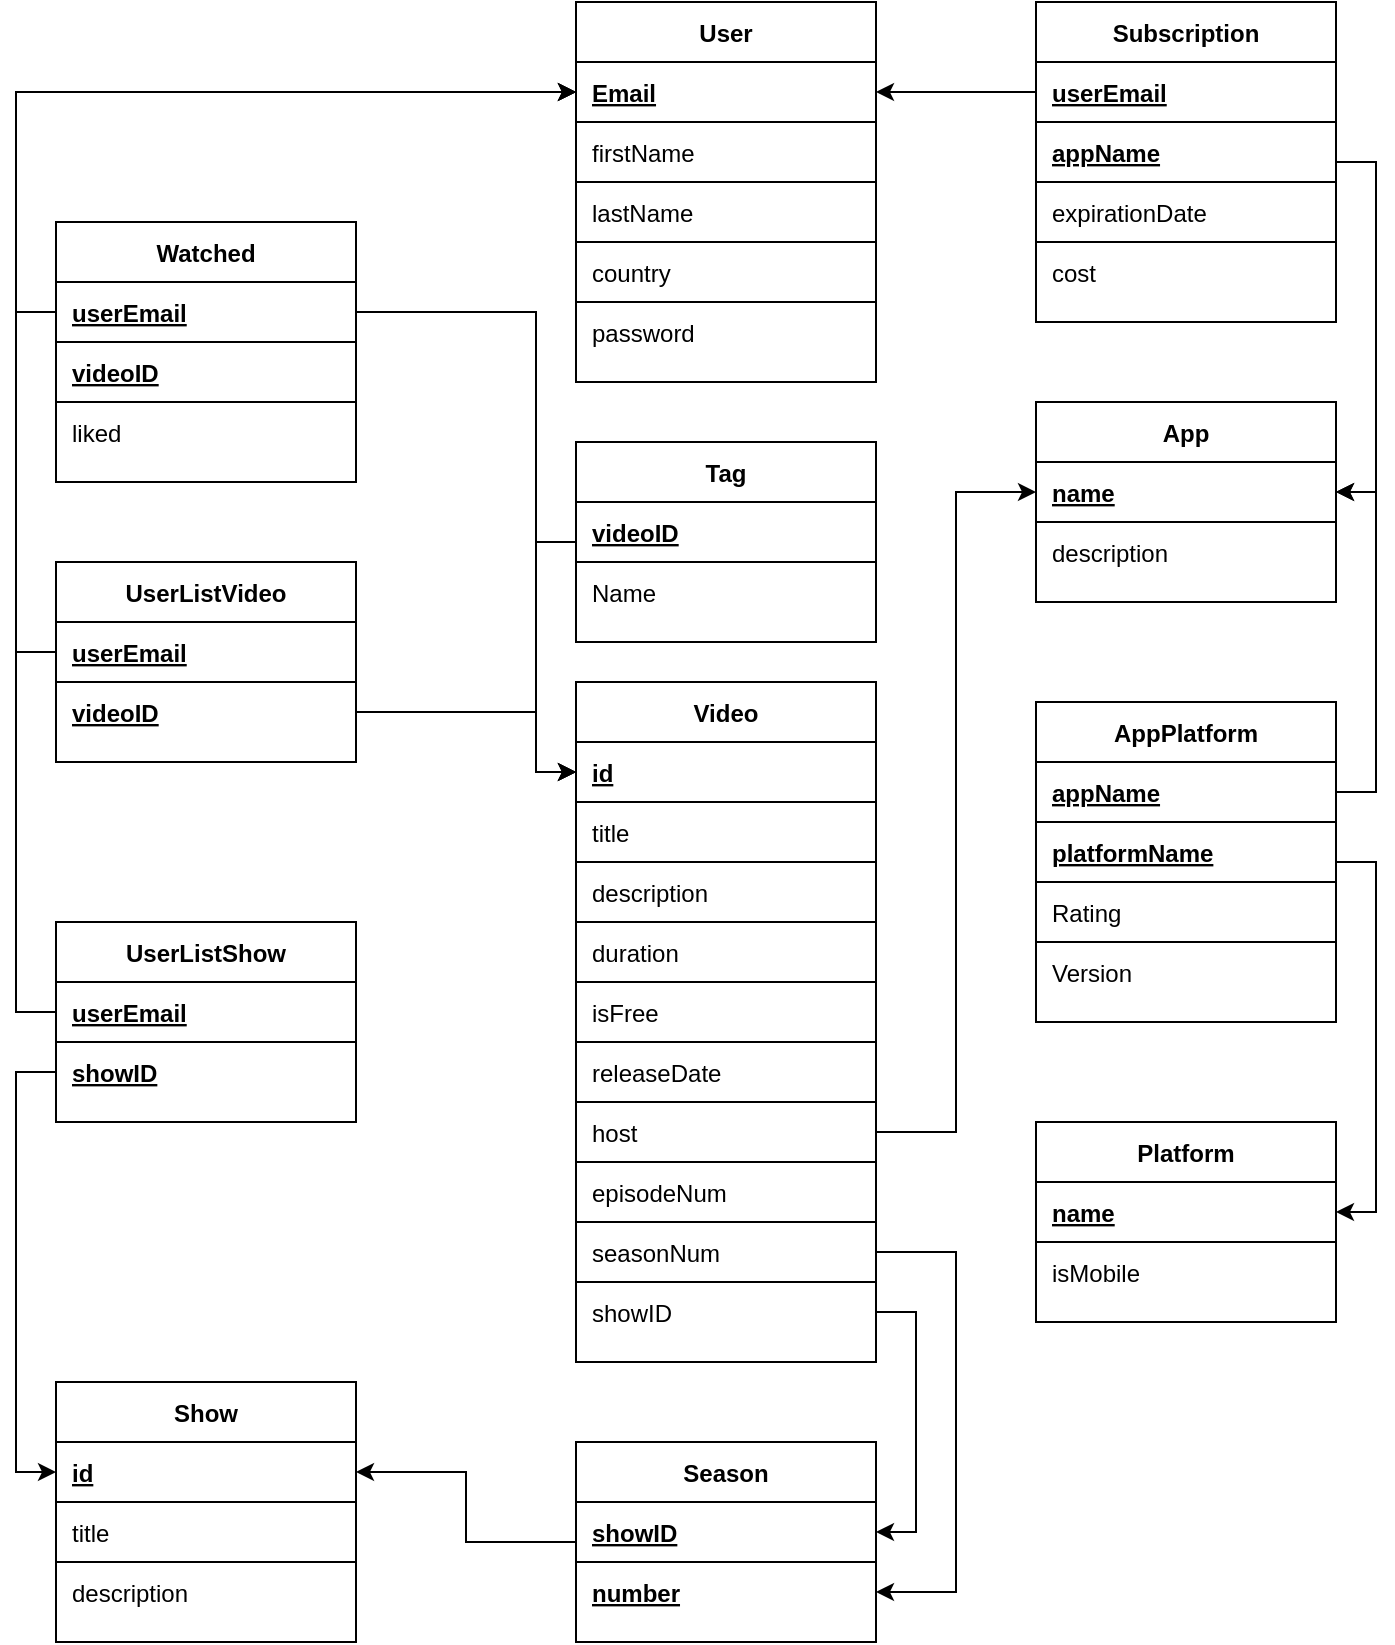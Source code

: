 <mxfile version="13.9.3" type="device"><diagram id="iKvhK20T13VMMtipW9gU" name="Page-1"><mxGraphModel dx="1422" dy="705" grid="1" gridSize="10" guides="0" tooltips="1" connect="1" arrows="1" fold="1" page="1" pageScale="1" pageWidth="850" pageHeight="1100" math="0" shadow="0"><root><mxCell id="0"/><mxCell id="1" parent="0"/><mxCell id="fUaCIYD0tfitgceyEuGP-1" value="User" style="shape=table;startSize=30;container=1;collapsible=1;childLayout=tableLayout;fixedRows=1;rowLines=1;fontStyle=1;align=center;resizeLast=1;" parent="1" vertex="1"><mxGeometry x="340" y="50" width="150" height="190" as="geometry"/></mxCell><mxCell id="fUaCIYD0tfitgceyEuGP-2" value="" style="shape=partialRectangle;collapsible=0;dropTarget=0;pointerEvents=0;fillColor=none;top=0;left=0;bottom=1;right=0;points=[[0,0.5],[1,0.5]];portConstraint=eastwest;" parent="fUaCIYD0tfitgceyEuGP-1" vertex="1"><mxGeometry y="30" width="150" height="30" as="geometry"/></mxCell><mxCell id="fUaCIYD0tfitgceyEuGP-4" value="Email" style="shape=partialRectangle;connectable=0;fillColor=none;top=0;left=0;bottom=0;right=0;align=left;spacingLeft=6;fontStyle=5;overflow=hidden;" parent="fUaCIYD0tfitgceyEuGP-2" vertex="1"><mxGeometry width="150" height="30" as="geometry"/></mxCell><mxCell id="fUaCIYD0tfitgceyEuGP-5" value="" style="shape=partialRectangle;collapsible=0;dropTarget=0;pointerEvents=0;fillColor=none;top=0;left=0;bottom=0;right=0;points=[[0,0.5],[1,0.5]];portConstraint=eastwest;" parent="fUaCIYD0tfitgceyEuGP-1" vertex="1"><mxGeometry y="60" width="150" height="30" as="geometry"/></mxCell><mxCell id="fUaCIYD0tfitgceyEuGP-7" value="firstName" style="shape=partialRectangle;connectable=0;fillColor=none;top=0;left=0;bottom=0;right=0;align=left;spacingLeft=6;overflow=hidden;" parent="fUaCIYD0tfitgceyEuGP-5" vertex="1"><mxGeometry width="150" height="30" as="geometry"/></mxCell><mxCell id="fUaCIYD0tfitgceyEuGP-8" value="" style="shape=partialRectangle;collapsible=0;dropTarget=0;pointerEvents=0;fillColor=none;top=0;left=0;bottom=0;right=0;points=[[0,0.5],[1,0.5]];portConstraint=eastwest;" parent="fUaCIYD0tfitgceyEuGP-1" vertex="1"><mxGeometry y="90" width="150" height="30" as="geometry"/></mxCell><mxCell id="fUaCIYD0tfitgceyEuGP-10" value="lastName" style="shape=partialRectangle;connectable=0;fillColor=none;top=0;left=0;bottom=0;right=0;align=left;spacingLeft=6;overflow=hidden;" parent="fUaCIYD0tfitgceyEuGP-8" vertex="1"><mxGeometry width="150" height="30" as="geometry"/></mxCell><mxCell id="fUaCIYD0tfitgceyEuGP-11" value="" style="shape=partialRectangle;collapsible=0;dropTarget=0;pointerEvents=0;fillColor=none;top=0;left=0;bottom=0;right=0;points=[[0,0.5],[1,0.5]];portConstraint=eastwest;" parent="fUaCIYD0tfitgceyEuGP-1" vertex="1"><mxGeometry y="120" width="150" height="30" as="geometry"/></mxCell><mxCell id="fUaCIYD0tfitgceyEuGP-13" value="country" style="shape=partialRectangle;connectable=0;fillColor=none;top=0;left=0;bottom=0;right=0;align=left;spacingLeft=6;overflow=hidden;" parent="fUaCIYD0tfitgceyEuGP-11" vertex="1"><mxGeometry width="150" height="30" as="geometry"/></mxCell><mxCell id="fUaCIYD0tfitgceyEuGP-14" style="shape=partialRectangle;collapsible=0;dropTarget=0;pointerEvents=0;fillColor=none;top=0;left=0;bottom=0;right=0;points=[[0,0.5],[1,0.5]];portConstraint=eastwest;" parent="fUaCIYD0tfitgceyEuGP-1" vertex="1"><mxGeometry y="150" width="150" height="30" as="geometry"/></mxCell><mxCell id="fUaCIYD0tfitgceyEuGP-15" value="password" style="shape=partialRectangle;connectable=0;fillColor=none;top=0;left=0;bottom=0;right=0;align=left;spacingLeft=6;overflow=hidden;" parent="fUaCIYD0tfitgceyEuGP-14" vertex="1"><mxGeometry width="150" height="30" as="geometry"/></mxCell><mxCell id="fUaCIYD0tfitgceyEuGP-37" style="edgeStyle=orthogonalEdgeStyle;rounded=0;orthogonalLoop=1;jettySize=auto;html=1;exitX=1;exitY=0.5;exitDx=0;exitDy=0;entryX=1;entryY=0.5;entryDx=0;entryDy=0;" parent="1" source="fUaCIYD0tfitgceyEuGP-16" target="fUaCIYD0tfitgceyEuGP-29" edge="1"><mxGeometry relative="1" as="geometry"/></mxCell><mxCell id="fUaCIYD0tfitgceyEuGP-16" value="Subscription" style="shape=table;startSize=30;container=1;collapsible=1;childLayout=tableLayout;fixedRows=1;rowLines=1;fontStyle=1;align=center;resizeLast=1;" parent="1" vertex="1"><mxGeometry x="570" y="50" width="150" height="160" as="geometry"/></mxCell><mxCell id="fUaCIYD0tfitgceyEuGP-17" value="" style="shape=partialRectangle;collapsible=0;dropTarget=0;pointerEvents=0;fillColor=none;top=0;left=0;bottom=1;right=0;points=[[0,0.5],[1,0.5]];portConstraint=eastwest;fontStyle=0" parent="fUaCIYD0tfitgceyEuGP-16" vertex="1"><mxGeometry y="30" width="150" height="30" as="geometry"/></mxCell><mxCell id="fUaCIYD0tfitgceyEuGP-18" value="userEmail" style="shape=partialRectangle;connectable=0;fillColor=none;top=0;left=0;bottom=0;right=0;align=left;spacingLeft=6;fontStyle=5;overflow=hidden;" parent="fUaCIYD0tfitgceyEuGP-17" vertex="1"><mxGeometry width="150" height="30" as="geometry"/></mxCell><mxCell id="fUaCIYD0tfitgceyEuGP-19" value="" style="shape=partialRectangle;collapsible=0;dropTarget=0;pointerEvents=0;fillColor=none;top=0;left=0;bottom=0;right=0;points=[[0,0.5],[1,0.5]];portConstraint=eastwest;fontStyle=5" parent="fUaCIYD0tfitgceyEuGP-16" vertex="1"><mxGeometry y="60" width="150" height="30" as="geometry"/></mxCell><mxCell id="fUaCIYD0tfitgceyEuGP-20" value="appName" style="shape=partialRectangle;connectable=0;fillColor=none;top=0;left=0;bottom=0;right=0;align=left;spacingLeft=6;overflow=hidden;fontStyle=5" parent="fUaCIYD0tfitgceyEuGP-19" vertex="1"><mxGeometry width="150" height="30" as="geometry"/></mxCell><mxCell id="fUaCIYD0tfitgceyEuGP-21" value="" style="shape=partialRectangle;collapsible=0;dropTarget=0;pointerEvents=0;fillColor=none;top=0;left=0;bottom=0;right=0;points=[[0,0.5],[1,0.5]];portConstraint=eastwest;" parent="fUaCIYD0tfitgceyEuGP-16" vertex="1"><mxGeometry y="90" width="150" height="30" as="geometry"/></mxCell><mxCell id="fUaCIYD0tfitgceyEuGP-22" value="expirationDate" style="shape=partialRectangle;connectable=0;fillColor=none;top=0;left=0;bottom=0;right=0;align=left;spacingLeft=6;overflow=hidden;" parent="fUaCIYD0tfitgceyEuGP-21" vertex="1"><mxGeometry width="150" height="30" as="geometry"/></mxCell><mxCell id="fUaCIYD0tfitgceyEuGP-23" value="" style="shape=partialRectangle;collapsible=0;dropTarget=0;pointerEvents=0;fillColor=none;top=0;left=0;bottom=0;right=0;points=[[0,0.5],[1,0.5]];portConstraint=eastwest;" parent="fUaCIYD0tfitgceyEuGP-16" vertex="1"><mxGeometry y="120" width="150" height="30" as="geometry"/></mxCell><mxCell id="fUaCIYD0tfitgceyEuGP-24" value="cost" style="shape=partialRectangle;connectable=0;fillColor=none;top=0;left=0;bottom=0;right=0;align=left;spacingLeft=6;overflow=hidden;" parent="fUaCIYD0tfitgceyEuGP-23" vertex="1"><mxGeometry width="150" height="30" as="geometry"/></mxCell><mxCell id="fUaCIYD0tfitgceyEuGP-27" style="edgeStyle=orthogonalEdgeStyle;rounded=0;orthogonalLoop=1;jettySize=auto;html=1;exitX=0;exitY=0.5;exitDx=0;exitDy=0;entryX=1;entryY=0.5;entryDx=0;entryDy=0;" parent="1" source="fUaCIYD0tfitgceyEuGP-17" target="fUaCIYD0tfitgceyEuGP-2" edge="1"><mxGeometry relative="1" as="geometry"/></mxCell><mxCell id="fUaCIYD0tfitgceyEuGP-28" value="App" style="shape=table;startSize=30;container=1;collapsible=1;childLayout=tableLayout;fixedRows=1;rowLines=1;fontStyle=1;align=center;resizeLast=1;" parent="1" vertex="1"><mxGeometry x="570" y="250" width="150" height="100" as="geometry"/></mxCell><mxCell id="fUaCIYD0tfitgceyEuGP-29" value="" style="shape=partialRectangle;collapsible=0;dropTarget=0;pointerEvents=0;fillColor=none;top=0;left=0;bottom=1;right=0;points=[[0,0.5],[1,0.5]];portConstraint=eastwest;fontStyle=0" parent="fUaCIYD0tfitgceyEuGP-28" vertex="1"><mxGeometry y="30" width="150" height="30" as="geometry"/></mxCell><mxCell id="fUaCIYD0tfitgceyEuGP-30" value="name" style="shape=partialRectangle;connectable=0;fillColor=none;top=0;left=0;bottom=0;right=0;align=left;spacingLeft=6;fontStyle=5;overflow=hidden;" parent="fUaCIYD0tfitgceyEuGP-29" vertex="1"><mxGeometry width="150" height="30" as="geometry"/></mxCell><mxCell id="fUaCIYD0tfitgceyEuGP-31" value="" style="shape=partialRectangle;collapsible=0;dropTarget=0;pointerEvents=0;fillColor=none;top=0;left=0;bottom=0;right=0;points=[[0,0.5],[1,0.5]];portConstraint=eastwest;fontStyle=0" parent="fUaCIYD0tfitgceyEuGP-28" vertex="1"><mxGeometry y="60" width="150" height="30" as="geometry"/></mxCell><mxCell id="fUaCIYD0tfitgceyEuGP-32" value="description" style="shape=partialRectangle;connectable=0;fillColor=none;top=0;left=0;bottom=0;right=0;align=left;spacingLeft=6;overflow=hidden;fontStyle=0" parent="fUaCIYD0tfitgceyEuGP-31" vertex="1"><mxGeometry width="150" height="30" as="geometry"/></mxCell><mxCell id="fUaCIYD0tfitgceyEuGP-53" style="edgeStyle=orthogonalEdgeStyle;rounded=0;orthogonalLoop=1;jettySize=auto;html=1;exitX=1;exitY=0.5;exitDx=0;exitDy=0;entryX=1;entryY=0.5;entryDx=0;entryDy=0;" parent="1" source="fUaCIYD0tfitgceyEuGP-38" target="fUaCIYD0tfitgceyEuGP-49" edge="1"><mxGeometry relative="1" as="geometry"/></mxCell><mxCell id="fUaCIYD0tfitgceyEuGP-38" value="AppPlatform" style="shape=table;startSize=30;container=1;collapsible=1;childLayout=tableLayout;fixedRows=1;rowLines=1;fontStyle=1;align=center;resizeLast=1;" parent="1" vertex="1"><mxGeometry x="570" y="400" width="150" height="160" as="geometry"/></mxCell><mxCell id="fUaCIYD0tfitgceyEuGP-39" value="" style="shape=partialRectangle;collapsible=0;dropTarget=0;pointerEvents=0;fillColor=none;top=0;left=0;bottom=1;right=0;points=[[0,0.5],[1,0.5]];portConstraint=eastwest;fontStyle=0" parent="fUaCIYD0tfitgceyEuGP-38" vertex="1"><mxGeometry y="30" width="150" height="30" as="geometry"/></mxCell><mxCell id="fUaCIYD0tfitgceyEuGP-40" value="appName" style="shape=partialRectangle;connectable=0;fillColor=none;top=0;left=0;bottom=0;right=0;align=left;spacingLeft=6;fontStyle=5;overflow=hidden;" parent="fUaCIYD0tfitgceyEuGP-39" vertex="1"><mxGeometry width="150" height="30" as="geometry"/></mxCell><mxCell id="fUaCIYD0tfitgceyEuGP-41" value="" style="shape=partialRectangle;collapsible=0;dropTarget=0;pointerEvents=0;fillColor=none;top=0;left=0;bottom=0;right=0;points=[[0,0.5],[1,0.5]];portConstraint=eastwest;fontStyle=0" parent="fUaCIYD0tfitgceyEuGP-38" vertex="1"><mxGeometry y="60" width="150" height="30" as="geometry"/></mxCell><mxCell id="fUaCIYD0tfitgceyEuGP-42" value="platformName" style="shape=partialRectangle;connectable=0;fillColor=none;top=0;left=0;bottom=0;right=0;align=left;spacingLeft=6;overflow=hidden;fontStyle=5" parent="fUaCIYD0tfitgceyEuGP-41" vertex="1"><mxGeometry width="150" height="30" as="geometry"/></mxCell><mxCell id="fUaCIYD0tfitgceyEuGP-45" style="shape=partialRectangle;collapsible=0;dropTarget=0;pointerEvents=0;fillColor=none;top=0;left=0;bottom=0;right=0;points=[[0,0.5],[1,0.5]];portConstraint=eastwest;fontStyle=0" parent="fUaCIYD0tfitgceyEuGP-38" vertex="1"><mxGeometry y="90" width="150" height="30" as="geometry"/></mxCell><mxCell id="fUaCIYD0tfitgceyEuGP-46" value="Rating" style="shape=partialRectangle;connectable=0;fillColor=none;top=0;left=0;bottom=0;right=0;align=left;spacingLeft=6;overflow=hidden;fontStyle=0" parent="fUaCIYD0tfitgceyEuGP-45" vertex="1"><mxGeometry width="150" height="30" as="geometry"/></mxCell><mxCell id="fUaCIYD0tfitgceyEuGP-43" style="shape=partialRectangle;collapsible=0;dropTarget=0;pointerEvents=0;fillColor=none;top=0;left=0;bottom=0;right=0;points=[[0,0.5],[1,0.5]];portConstraint=eastwest;fontStyle=0" parent="fUaCIYD0tfitgceyEuGP-38" vertex="1"><mxGeometry y="120" width="150" height="30" as="geometry"/></mxCell><mxCell id="fUaCIYD0tfitgceyEuGP-44" value="Version" style="shape=partialRectangle;connectable=0;fillColor=none;top=0;left=0;bottom=0;right=0;align=left;spacingLeft=6;overflow=hidden;fontStyle=0" parent="fUaCIYD0tfitgceyEuGP-43" vertex="1"><mxGeometry width="150" height="30" as="geometry"/></mxCell><mxCell id="fUaCIYD0tfitgceyEuGP-47" style="edgeStyle=orthogonalEdgeStyle;rounded=0;orthogonalLoop=1;jettySize=auto;html=1;exitX=1;exitY=0.5;exitDx=0;exitDy=0;entryX=1;entryY=0.5;entryDx=0;entryDy=0;" parent="1" source="fUaCIYD0tfitgceyEuGP-39" target="fUaCIYD0tfitgceyEuGP-29" edge="1"><mxGeometry relative="1" as="geometry"/></mxCell><mxCell id="fUaCIYD0tfitgceyEuGP-48" value="Platform" style="shape=table;startSize=30;container=1;collapsible=1;childLayout=tableLayout;fixedRows=1;rowLines=1;fontStyle=1;align=center;resizeLast=1;" parent="1" vertex="1"><mxGeometry x="570" y="610" width="150" height="100" as="geometry"/></mxCell><mxCell id="fUaCIYD0tfitgceyEuGP-49" value="" style="shape=partialRectangle;collapsible=0;dropTarget=0;pointerEvents=0;fillColor=none;top=0;left=0;bottom=1;right=0;points=[[0,0.5],[1,0.5]];portConstraint=eastwest;fontStyle=0" parent="fUaCIYD0tfitgceyEuGP-48" vertex="1"><mxGeometry y="30" width="150" height="30" as="geometry"/></mxCell><mxCell id="fUaCIYD0tfitgceyEuGP-50" value="name" style="shape=partialRectangle;connectable=0;fillColor=none;top=0;left=0;bottom=0;right=0;align=left;spacingLeft=6;fontStyle=5;overflow=hidden;" parent="fUaCIYD0tfitgceyEuGP-49" vertex="1"><mxGeometry width="150" height="30" as="geometry"/></mxCell><mxCell id="fUaCIYD0tfitgceyEuGP-51" value="" style="shape=partialRectangle;collapsible=0;dropTarget=0;pointerEvents=0;fillColor=none;top=0;left=0;bottom=0;right=0;points=[[0,0.5],[1,0.5]];portConstraint=eastwest;fontStyle=0" parent="fUaCIYD0tfitgceyEuGP-48" vertex="1"><mxGeometry y="60" width="150" height="30" as="geometry"/></mxCell><mxCell id="fUaCIYD0tfitgceyEuGP-52" value="isMobile" style="shape=partialRectangle;connectable=0;fillColor=none;top=0;left=0;bottom=0;right=0;align=left;spacingLeft=6;overflow=hidden;fontStyle=0" parent="fUaCIYD0tfitgceyEuGP-51" vertex="1"><mxGeometry width="150" height="30" as="geometry"/></mxCell><mxCell id="fUaCIYD0tfitgceyEuGP-54" value="Video" style="shape=table;startSize=30;container=1;collapsible=1;childLayout=tableLayout;fixedRows=1;rowLines=1;fontStyle=1;align=center;resizeLast=1;" parent="1" vertex="1"><mxGeometry x="340" y="390" width="150" height="340" as="geometry"/></mxCell><mxCell id="fUaCIYD0tfitgceyEuGP-55" value="" style="shape=partialRectangle;collapsible=0;dropTarget=0;pointerEvents=0;fillColor=none;top=0;left=0;bottom=1;right=0;points=[[0,0.5],[1,0.5]];portConstraint=eastwest;fontStyle=0" parent="fUaCIYD0tfitgceyEuGP-54" vertex="1"><mxGeometry y="30" width="150" height="30" as="geometry"/></mxCell><mxCell id="fUaCIYD0tfitgceyEuGP-56" value="id" style="shape=partialRectangle;connectable=0;fillColor=none;top=0;left=0;bottom=0;right=0;align=left;spacingLeft=6;fontStyle=5;overflow=hidden;" parent="fUaCIYD0tfitgceyEuGP-55" vertex="1"><mxGeometry width="150" height="30" as="geometry"/></mxCell><mxCell id="fUaCIYD0tfitgceyEuGP-57" value="" style="shape=partialRectangle;collapsible=0;dropTarget=0;pointerEvents=0;fillColor=none;top=0;left=0;bottom=0;right=0;points=[[0,0.5],[1,0.5]];portConstraint=eastwest;fontStyle=0" parent="fUaCIYD0tfitgceyEuGP-54" vertex="1"><mxGeometry y="60" width="150" height="30" as="geometry"/></mxCell><mxCell id="fUaCIYD0tfitgceyEuGP-58" value="title" style="shape=partialRectangle;connectable=0;fillColor=none;top=0;left=0;bottom=0;right=0;align=left;spacingLeft=6;overflow=hidden;fontStyle=0" parent="fUaCIYD0tfitgceyEuGP-57" vertex="1"><mxGeometry width="150" height="30" as="geometry"/></mxCell><mxCell id="fUaCIYD0tfitgceyEuGP-71" style="shape=partialRectangle;collapsible=0;dropTarget=0;pointerEvents=0;fillColor=none;top=0;left=0;bottom=0;right=0;points=[[0,0.5],[1,0.5]];portConstraint=eastwest;fontStyle=0" parent="fUaCIYD0tfitgceyEuGP-54" vertex="1"><mxGeometry y="90" width="150" height="30" as="geometry"/></mxCell><mxCell id="fUaCIYD0tfitgceyEuGP-72" value="description" style="shape=partialRectangle;connectable=0;fillColor=none;top=0;left=0;bottom=0;right=0;align=left;spacingLeft=6;overflow=hidden;fontStyle=0" parent="fUaCIYD0tfitgceyEuGP-71" vertex="1"><mxGeometry width="150" height="30" as="geometry"/></mxCell><mxCell id="fUaCIYD0tfitgceyEuGP-69" style="shape=partialRectangle;collapsible=0;dropTarget=0;pointerEvents=0;fillColor=none;top=0;left=0;bottom=0;right=0;points=[[0,0.5],[1,0.5]];portConstraint=eastwest;fontStyle=0" parent="fUaCIYD0tfitgceyEuGP-54" vertex="1"><mxGeometry y="120" width="150" height="30" as="geometry"/></mxCell><mxCell id="fUaCIYD0tfitgceyEuGP-70" value="duration" style="shape=partialRectangle;connectable=0;fillColor=none;top=0;left=0;bottom=0;right=0;align=left;spacingLeft=6;overflow=hidden;fontStyle=0" parent="fUaCIYD0tfitgceyEuGP-69" vertex="1"><mxGeometry width="150" height="30" as="geometry"/></mxCell><mxCell id="fUaCIYD0tfitgceyEuGP-67" style="shape=partialRectangle;collapsible=0;dropTarget=0;pointerEvents=0;fillColor=none;top=0;left=0;bottom=0;right=0;points=[[0,0.5],[1,0.5]];portConstraint=eastwest;fontStyle=0" parent="fUaCIYD0tfitgceyEuGP-54" vertex="1"><mxGeometry y="150" width="150" height="30" as="geometry"/></mxCell><mxCell id="fUaCIYD0tfitgceyEuGP-68" value="isFree" style="shape=partialRectangle;connectable=0;fillColor=none;top=0;left=0;bottom=0;right=0;align=left;spacingLeft=6;overflow=hidden;fontStyle=0" parent="fUaCIYD0tfitgceyEuGP-67" vertex="1"><mxGeometry width="150" height="30" as="geometry"/></mxCell><mxCell id="fUaCIYD0tfitgceyEuGP-65" style="shape=partialRectangle;collapsible=0;dropTarget=0;pointerEvents=0;fillColor=none;top=0;left=0;bottom=0;right=0;points=[[0,0.5],[1,0.5]];portConstraint=eastwest;fontStyle=0" parent="fUaCIYD0tfitgceyEuGP-54" vertex="1"><mxGeometry y="180" width="150" height="30" as="geometry"/></mxCell><mxCell id="fUaCIYD0tfitgceyEuGP-66" value="releaseDate" style="shape=partialRectangle;connectable=0;fillColor=none;top=0;left=0;bottom=0;right=0;align=left;spacingLeft=6;overflow=hidden;fontStyle=0" parent="fUaCIYD0tfitgceyEuGP-65" vertex="1"><mxGeometry width="150" height="30" as="geometry"/></mxCell><mxCell id="fUaCIYD0tfitgceyEuGP-63" style="shape=partialRectangle;collapsible=0;dropTarget=0;pointerEvents=0;fillColor=none;top=0;left=0;bottom=0;right=0;points=[[0,0.5],[1,0.5]];portConstraint=eastwest;fontStyle=0" parent="fUaCIYD0tfitgceyEuGP-54" vertex="1"><mxGeometry y="210" width="150" height="30" as="geometry"/></mxCell><mxCell id="fUaCIYD0tfitgceyEuGP-64" value="host" style="shape=partialRectangle;connectable=0;fillColor=none;top=0;left=0;bottom=0;right=0;align=left;spacingLeft=6;overflow=hidden;fontStyle=0" parent="fUaCIYD0tfitgceyEuGP-63" vertex="1"><mxGeometry width="150" height="30" as="geometry"/></mxCell><mxCell id="fUaCIYD0tfitgceyEuGP-90" style="shape=partialRectangle;collapsible=0;dropTarget=0;pointerEvents=0;fillColor=none;top=0;left=0;bottom=0;right=0;points=[[0,0.5],[1,0.5]];portConstraint=eastwest;fontStyle=0" parent="fUaCIYD0tfitgceyEuGP-54" vertex="1"><mxGeometry y="240" width="150" height="30" as="geometry"/></mxCell><mxCell id="fUaCIYD0tfitgceyEuGP-91" value="episodeNum" style="shape=partialRectangle;connectable=0;fillColor=none;top=0;left=0;bottom=0;right=0;align=left;spacingLeft=6;overflow=hidden;fontStyle=0" parent="fUaCIYD0tfitgceyEuGP-90" vertex="1"><mxGeometry width="150" height="30" as="geometry"/></mxCell><mxCell id="fUaCIYD0tfitgceyEuGP-92" style="shape=partialRectangle;collapsible=0;dropTarget=0;pointerEvents=0;fillColor=none;top=0;left=0;bottom=0;right=0;points=[[0,0.5],[1,0.5]];portConstraint=eastwest;fontStyle=0" parent="fUaCIYD0tfitgceyEuGP-54" vertex="1"><mxGeometry y="270" width="150" height="30" as="geometry"/></mxCell><mxCell id="fUaCIYD0tfitgceyEuGP-93" value="seasonNum" style="shape=partialRectangle;connectable=0;fillColor=none;top=0;left=0;bottom=0;right=0;align=left;spacingLeft=6;overflow=hidden;fontStyle=0" parent="fUaCIYD0tfitgceyEuGP-92" vertex="1"><mxGeometry width="150" height="30" as="geometry"/></mxCell><mxCell id="fUaCIYD0tfitgceyEuGP-94" style="shape=partialRectangle;collapsible=0;dropTarget=0;pointerEvents=0;fillColor=none;top=0;left=0;bottom=0;right=0;points=[[0,0.5],[1,0.5]];portConstraint=eastwest;fontStyle=0" parent="fUaCIYD0tfitgceyEuGP-54" vertex="1"><mxGeometry y="300" width="150" height="30" as="geometry"/></mxCell><mxCell id="fUaCIYD0tfitgceyEuGP-95" value="showID" style="shape=partialRectangle;connectable=0;fillColor=none;top=0;left=0;bottom=0;right=0;align=left;spacingLeft=6;overflow=hidden;fontStyle=0" parent="fUaCIYD0tfitgceyEuGP-94" vertex="1"><mxGeometry width="150" height="30" as="geometry"/></mxCell><mxCell id="fUaCIYD0tfitgceyEuGP-73" style="edgeStyle=orthogonalEdgeStyle;rounded=0;orthogonalLoop=1;jettySize=auto;html=1;entryX=0;entryY=0.5;entryDx=0;entryDy=0;" parent="1" source="fUaCIYD0tfitgceyEuGP-63" target="fUaCIYD0tfitgceyEuGP-29" edge="1"><mxGeometry relative="1" as="geometry"/></mxCell><mxCell id="fUaCIYD0tfitgceyEuGP-89" style="edgeStyle=orthogonalEdgeStyle;rounded=0;orthogonalLoop=1;jettySize=auto;html=1;exitX=0;exitY=0.5;exitDx=0;exitDy=0;entryX=0;entryY=0.5;entryDx=0;entryDy=0;" parent="1" source="fUaCIYD0tfitgceyEuGP-74" target="fUaCIYD0tfitgceyEuGP-55" edge="1"><mxGeometry relative="1" as="geometry"/></mxCell><mxCell id="fUaCIYD0tfitgceyEuGP-74" value="Tag" style="shape=table;startSize=30;container=1;collapsible=1;childLayout=tableLayout;fixedRows=1;rowLines=1;fontStyle=1;align=center;resizeLast=1;" parent="1" vertex="1"><mxGeometry x="340" y="270" width="150" height="100" as="geometry"/></mxCell><mxCell id="fUaCIYD0tfitgceyEuGP-75" value="" style="shape=partialRectangle;collapsible=0;dropTarget=0;pointerEvents=0;fillColor=none;top=0;left=0;bottom=1;right=0;points=[[0,0.5],[1,0.5]];portConstraint=eastwest;fontStyle=0" parent="fUaCIYD0tfitgceyEuGP-74" vertex="1"><mxGeometry y="30" width="150" height="30" as="geometry"/></mxCell><mxCell id="fUaCIYD0tfitgceyEuGP-76" value="videoID" style="shape=partialRectangle;connectable=0;fillColor=none;top=0;left=0;bottom=0;right=0;align=left;spacingLeft=6;fontStyle=5;overflow=hidden;" parent="fUaCIYD0tfitgceyEuGP-75" vertex="1"><mxGeometry width="150" height="30" as="geometry"/></mxCell><mxCell id="fUaCIYD0tfitgceyEuGP-77" value="" style="shape=partialRectangle;collapsible=0;dropTarget=0;pointerEvents=0;fillColor=none;top=0;left=0;bottom=0;right=0;points=[[0,0.5],[1,0.5]];portConstraint=eastwest;fontStyle=0" parent="fUaCIYD0tfitgceyEuGP-74" vertex="1"><mxGeometry y="60" width="150" height="30" as="geometry"/></mxCell><mxCell id="fUaCIYD0tfitgceyEuGP-78" value="Name" style="shape=partialRectangle;connectable=0;fillColor=none;top=0;left=0;bottom=0;right=0;align=left;spacingLeft=6;overflow=hidden;fontStyle=0" parent="fUaCIYD0tfitgceyEuGP-77" vertex="1"><mxGeometry width="150" height="30" as="geometry"/></mxCell><mxCell id="fUaCIYD0tfitgceyEuGP-96" value="Show" style="shape=table;startSize=30;container=1;collapsible=1;childLayout=tableLayout;fixedRows=1;rowLines=1;fontStyle=1;align=center;resizeLast=1;" parent="1" vertex="1"><mxGeometry x="80" y="740" width="150" height="130" as="geometry"/></mxCell><mxCell id="fUaCIYD0tfitgceyEuGP-97" value="" style="shape=partialRectangle;collapsible=0;dropTarget=0;pointerEvents=0;fillColor=none;top=0;left=0;bottom=1;right=0;points=[[0,0.5],[1,0.5]];portConstraint=eastwest;fontStyle=0" parent="fUaCIYD0tfitgceyEuGP-96" vertex="1"><mxGeometry y="30" width="150" height="30" as="geometry"/></mxCell><mxCell id="fUaCIYD0tfitgceyEuGP-98" value="id" style="shape=partialRectangle;connectable=0;fillColor=none;top=0;left=0;bottom=0;right=0;align=left;spacingLeft=6;fontStyle=5;overflow=hidden;" parent="fUaCIYD0tfitgceyEuGP-97" vertex="1"><mxGeometry width="150" height="30" as="geometry"/></mxCell><mxCell id="fUaCIYD0tfitgceyEuGP-99" value="" style="shape=partialRectangle;collapsible=0;dropTarget=0;pointerEvents=0;fillColor=none;top=0;left=0;bottom=0;right=0;points=[[0,0.5],[1,0.5]];portConstraint=eastwest;fontStyle=5" parent="fUaCIYD0tfitgceyEuGP-96" vertex="1"><mxGeometry y="60" width="150" height="30" as="geometry"/></mxCell><mxCell id="fUaCIYD0tfitgceyEuGP-100" value="title" style="shape=partialRectangle;connectable=0;fillColor=none;top=0;left=0;bottom=0;right=0;align=left;spacingLeft=6;overflow=hidden;fontStyle=0" parent="fUaCIYD0tfitgceyEuGP-99" vertex="1"><mxGeometry width="150" height="30" as="geometry"/></mxCell><mxCell id="fUaCIYD0tfitgceyEuGP-101" style="shape=partialRectangle;collapsible=0;dropTarget=0;pointerEvents=0;fillColor=none;top=0;left=0;bottom=0;right=0;points=[[0,0.5],[1,0.5]];portConstraint=eastwest;fontStyle=0" parent="fUaCIYD0tfitgceyEuGP-96" vertex="1"><mxGeometry y="90" width="150" height="30" as="geometry"/></mxCell><mxCell id="fUaCIYD0tfitgceyEuGP-102" value="description" style="shape=partialRectangle;connectable=0;fillColor=none;top=0;left=0;bottom=0;right=0;align=left;spacingLeft=6;overflow=hidden;fontStyle=0" parent="fUaCIYD0tfitgceyEuGP-101" vertex="1"><mxGeometry width="150" height="30" as="geometry"/></mxCell><mxCell id="fUaCIYD0tfitgceyEuGP-105" style="edgeStyle=orthogonalEdgeStyle;rounded=0;orthogonalLoop=1;jettySize=auto;html=1;entryX=1;entryY=0.5;entryDx=0;entryDy=0;exitX=1;exitY=0.5;exitDx=0;exitDy=0;" parent="1" source="fUaCIYD0tfitgceyEuGP-94" target="fUaCIYD0tfitgceyEuGP-107" edge="1"><mxGeometry relative="1" as="geometry"><mxPoint x="320" y="825" as="targetPoint"/></mxGeometry></mxCell><mxCell id="fUaCIYD0tfitgceyEuGP-113" style="edgeStyle=orthogonalEdgeStyle;rounded=0;orthogonalLoop=1;jettySize=auto;html=1;exitX=0;exitY=0.5;exitDx=0;exitDy=0;entryX=1;entryY=0.5;entryDx=0;entryDy=0;" parent="1" source="fUaCIYD0tfitgceyEuGP-106" target="fUaCIYD0tfitgceyEuGP-97" edge="1"><mxGeometry relative="1" as="geometry"/></mxCell><mxCell id="fUaCIYD0tfitgceyEuGP-106" value="Season" style="shape=table;startSize=30;container=1;collapsible=1;childLayout=tableLayout;fixedRows=1;rowLines=1;fontStyle=1;align=center;resizeLast=1;" parent="1" vertex="1"><mxGeometry x="340" y="770" width="150" height="100" as="geometry"/></mxCell><mxCell id="fUaCIYD0tfitgceyEuGP-107" value="" style="shape=partialRectangle;collapsible=0;dropTarget=0;pointerEvents=0;fillColor=none;top=0;left=0;bottom=1;right=0;points=[[0,0.5],[1,0.5]];portConstraint=eastwest;fontStyle=0" parent="fUaCIYD0tfitgceyEuGP-106" vertex="1"><mxGeometry y="30" width="150" height="30" as="geometry"/></mxCell><mxCell id="fUaCIYD0tfitgceyEuGP-108" value="showID" style="shape=partialRectangle;connectable=0;fillColor=none;top=0;left=0;bottom=0;right=0;align=left;spacingLeft=6;fontStyle=5;overflow=hidden;" parent="fUaCIYD0tfitgceyEuGP-107" vertex="1"><mxGeometry width="150" height="30" as="geometry"/></mxCell><mxCell id="fUaCIYD0tfitgceyEuGP-109" value="" style="shape=partialRectangle;collapsible=0;dropTarget=0;pointerEvents=0;fillColor=none;top=0;left=0;bottom=0;right=0;points=[[0,0.5],[1,0.5]];portConstraint=eastwest;fontStyle=5" parent="fUaCIYD0tfitgceyEuGP-106" vertex="1"><mxGeometry y="60" width="150" height="30" as="geometry"/></mxCell><mxCell id="fUaCIYD0tfitgceyEuGP-110" value="number" style="shape=partialRectangle;connectable=0;fillColor=none;top=0;left=0;bottom=0;right=0;align=left;spacingLeft=6;overflow=hidden;fontStyle=5" parent="fUaCIYD0tfitgceyEuGP-109" vertex="1"><mxGeometry width="150" height="30" as="geometry"/></mxCell><mxCell id="fUaCIYD0tfitgceyEuGP-114" style="edgeStyle=orthogonalEdgeStyle;rounded=0;orthogonalLoop=1;jettySize=auto;html=1;exitX=1;exitY=0.5;exitDx=0;exitDy=0;entryX=1;entryY=0.5;entryDx=0;entryDy=0;" parent="1" source="fUaCIYD0tfitgceyEuGP-92" target="fUaCIYD0tfitgceyEuGP-109" edge="1"><mxGeometry relative="1" as="geometry"><Array as="points"><mxPoint x="530" y="675"/><mxPoint x="530" y="845"/></Array></mxGeometry></mxCell><mxCell id="fUaCIYD0tfitgceyEuGP-128" value="UserListVideo" style="shape=table;startSize=30;container=1;collapsible=1;childLayout=tableLayout;fixedRows=1;rowLines=1;fontStyle=1;align=center;resizeLast=1;" parent="1" vertex="1"><mxGeometry x="80" y="330" width="150" height="100" as="geometry"/></mxCell><mxCell id="fUaCIYD0tfitgceyEuGP-129" value="" style="shape=partialRectangle;collapsible=0;dropTarget=0;pointerEvents=0;fillColor=none;top=0;left=0;bottom=1;right=0;points=[[0,0.5],[1,0.5]];portConstraint=eastwest;fontStyle=0" parent="fUaCIYD0tfitgceyEuGP-128" vertex="1"><mxGeometry y="30" width="150" height="30" as="geometry"/></mxCell><mxCell id="fUaCIYD0tfitgceyEuGP-130" value="userEmail" style="shape=partialRectangle;connectable=0;fillColor=none;top=0;left=0;bottom=0;right=0;align=left;spacingLeft=6;fontStyle=5;overflow=hidden;" parent="fUaCIYD0tfitgceyEuGP-129" vertex="1"><mxGeometry width="150" height="30" as="geometry"/></mxCell><mxCell id="fUaCIYD0tfitgceyEuGP-131" value="" style="shape=partialRectangle;collapsible=0;dropTarget=0;pointerEvents=0;fillColor=none;top=0;left=0;bottom=0;right=0;points=[[0,0.5],[1,0.5]];portConstraint=eastwest;fontStyle=5" parent="fUaCIYD0tfitgceyEuGP-128" vertex="1"><mxGeometry y="60" width="150" height="30" as="geometry"/></mxCell><mxCell id="fUaCIYD0tfitgceyEuGP-132" value="videoID" style="shape=partialRectangle;connectable=0;fillColor=none;top=0;left=0;bottom=0;right=0;align=left;spacingLeft=6;overflow=hidden;fontStyle=5" parent="fUaCIYD0tfitgceyEuGP-131" vertex="1"><mxGeometry width="150" height="30" as="geometry"/></mxCell><mxCell id="fUaCIYD0tfitgceyEuGP-135" style="edgeStyle=orthogonalEdgeStyle;rounded=0;orthogonalLoop=1;jettySize=auto;html=1;exitX=1;exitY=0.5;exitDx=0;exitDy=0;entryX=0;entryY=0.5;entryDx=0;entryDy=0;" parent="1" source="fUaCIYD0tfitgceyEuGP-131" target="fUaCIYD0tfitgceyEuGP-55" edge="1"><mxGeometry relative="1" as="geometry"><mxPoint x="300" y="405" as="targetPoint"/><Array as="points"><mxPoint x="320" y="405"/><mxPoint x="320" y="435"/></Array></mxGeometry></mxCell><mxCell id="fUaCIYD0tfitgceyEuGP-136" style="edgeStyle=orthogonalEdgeStyle;rounded=0;orthogonalLoop=1;jettySize=auto;html=1;exitX=0;exitY=0.5;exitDx=0;exitDy=0;entryX=0;entryY=0.5;entryDx=0;entryDy=0;" parent="1" source="fUaCIYD0tfitgceyEuGP-129" target="fUaCIYD0tfitgceyEuGP-2" edge="1"><mxGeometry relative="1" as="geometry"/></mxCell><mxCell id="fUaCIYD0tfitgceyEuGP-143" style="edgeStyle=orthogonalEdgeStyle;rounded=0;orthogonalLoop=1;jettySize=auto;html=1;exitX=0;exitY=0.75;exitDx=0;exitDy=0;entryX=0;entryY=0.5;entryDx=0;entryDy=0;" parent="1" source="fUaCIYD0tfitgceyEuGP-137" target="fUaCIYD0tfitgceyEuGP-97" edge="1"><mxGeometry relative="1" as="geometry"/></mxCell><mxCell id="fUaCIYD0tfitgceyEuGP-137" value="UserListShow" style="shape=table;startSize=30;container=1;collapsible=1;childLayout=tableLayout;fixedRows=1;rowLines=1;fontStyle=1;align=center;resizeLast=1;" parent="1" vertex="1"><mxGeometry x="80" y="510" width="150" height="100" as="geometry"/></mxCell><mxCell id="fUaCIYD0tfitgceyEuGP-138" value="" style="shape=partialRectangle;collapsible=0;dropTarget=0;pointerEvents=0;fillColor=none;top=0;left=0;bottom=1;right=0;points=[[0,0.5],[1,0.5]];portConstraint=eastwest;fontStyle=0" parent="fUaCIYD0tfitgceyEuGP-137" vertex="1"><mxGeometry y="30" width="150" height="30" as="geometry"/></mxCell><mxCell id="fUaCIYD0tfitgceyEuGP-139" value="userEmail" style="shape=partialRectangle;connectable=0;fillColor=none;top=0;left=0;bottom=0;right=0;align=left;spacingLeft=6;fontStyle=5;overflow=hidden;" parent="fUaCIYD0tfitgceyEuGP-138" vertex="1"><mxGeometry width="150" height="30" as="geometry"/></mxCell><mxCell id="fUaCIYD0tfitgceyEuGP-140" value="" style="shape=partialRectangle;collapsible=0;dropTarget=0;pointerEvents=0;fillColor=none;top=0;left=0;bottom=0;right=0;points=[[0,0.5],[1,0.5]];portConstraint=eastwest;fontStyle=5" parent="fUaCIYD0tfitgceyEuGP-137" vertex="1"><mxGeometry y="60" width="150" height="30" as="geometry"/></mxCell><mxCell id="fUaCIYD0tfitgceyEuGP-141" value="showID" style="shape=partialRectangle;connectable=0;fillColor=none;top=0;left=0;bottom=0;right=0;align=left;spacingLeft=6;overflow=hidden;fontStyle=5" parent="fUaCIYD0tfitgceyEuGP-140" vertex="1"><mxGeometry width="150" height="30" as="geometry"/></mxCell><mxCell id="fUaCIYD0tfitgceyEuGP-142" style="edgeStyle=orthogonalEdgeStyle;rounded=0;orthogonalLoop=1;jettySize=auto;html=1;exitX=0;exitY=0.5;exitDx=0;exitDy=0;entryX=0;entryY=0.5;entryDx=0;entryDy=0;" parent="1" source="fUaCIYD0tfitgceyEuGP-138" target="fUaCIYD0tfitgceyEuGP-2" edge="1"><mxGeometry relative="1" as="geometry"/></mxCell><mxCell id="fUaCIYD0tfitgceyEuGP-144" value="Watched" style="shape=table;startSize=30;container=1;collapsible=1;childLayout=tableLayout;fixedRows=1;rowLines=1;fontStyle=1;align=center;resizeLast=1;" parent="1" vertex="1"><mxGeometry x="80" y="160" width="150" height="130" as="geometry"/></mxCell><mxCell id="fUaCIYD0tfitgceyEuGP-145" value="" style="shape=partialRectangle;collapsible=0;dropTarget=0;pointerEvents=0;fillColor=none;top=0;left=0;bottom=1;right=0;points=[[0,0.5],[1,0.5]];portConstraint=eastwest;fontStyle=0" parent="fUaCIYD0tfitgceyEuGP-144" vertex="1"><mxGeometry y="30" width="150" height="30" as="geometry"/></mxCell><mxCell id="fUaCIYD0tfitgceyEuGP-146" value="userEmail" style="shape=partialRectangle;connectable=0;fillColor=none;top=0;left=0;bottom=0;right=0;align=left;spacingLeft=6;fontStyle=5;overflow=hidden;" parent="fUaCIYD0tfitgceyEuGP-145" vertex="1"><mxGeometry width="150" height="30" as="geometry"/></mxCell><mxCell id="fUaCIYD0tfitgceyEuGP-147" value="" style="shape=partialRectangle;collapsible=0;dropTarget=0;pointerEvents=0;fillColor=none;top=0;left=0;bottom=0;right=0;points=[[0,0.5],[1,0.5]];portConstraint=eastwest;fontStyle=5" parent="fUaCIYD0tfitgceyEuGP-144" vertex="1"><mxGeometry y="60" width="150" height="30" as="geometry"/></mxCell><mxCell id="fUaCIYD0tfitgceyEuGP-148" value="videoID" style="shape=partialRectangle;connectable=0;fillColor=none;top=0;left=0;bottom=0;right=0;align=left;spacingLeft=6;overflow=hidden;fontStyle=5" parent="fUaCIYD0tfitgceyEuGP-147" vertex="1"><mxGeometry width="150" height="30" as="geometry"/></mxCell><mxCell id="fUaCIYD0tfitgceyEuGP-149" style="shape=partialRectangle;collapsible=0;dropTarget=0;pointerEvents=0;fillColor=none;top=0;left=0;bottom=0;right=0;points=[[0,0.5],[1,0.5]];portConstraint=eastwest;fontStyle=5" parent="fUaCIYD0tfitgceyEuGP-144" vertex="1"><mxGeometry y="90" width="150" height="30" as="geometry"/></mxCell><mxCell id="fUaCIYD0tfitgceyEuGP-150" value="liked" style="shape=partialRectangle;connectable=0;fillColor=none;top=0;left=0;bottom=0;right=0;align=left;spacingLeft=6;overflow=hidden;fontStyle=0" parent="fUaCIYD0tfitgceyEuGP-149" vertex="1"><mxGeometry width="150" height="30" as="geometry"/></mxCell><mxCell id="fUaCIYD0tfitgceyEuGP-151" style="edgeStyle=orthogonalEdgeStyle;rounded=0;orthogonalLoop=1;jettySize=auto;html=1;exitX=0;exitY=0.5;exitDx=0;exitDy=0;entryX=0;entryY=0.5;entryDx=0;entryDy=0;" parent="1" source="fUaCIYD0tfitgceyEuGP-145" target="fUaCIYD0tfitgceyEuGP-2" edge="1"><mxGeometry relative="1" as="geometry"/></mxCell><mxCell id="fUaCIYD0tfitgceyEuGP-152" style="edgeStyle=orthogonalEdgeStyle;rounded=0;orthogonalLoop=1;jettySize=auto;html=1;exitX=1;exitY=0.5;exitDx=0;exitDy=0;entryX=0;entryY=0.5;entryDx=0;entryDy=0;" parent="1" source="fUaCIYD0tfitgceyEuGP-145" target="fUaCIYD0tfitgceyEuGP-55" edge="1"><mxGeometry relative="1" as="geometry"><Array as="points"><mxPoint x="320" y="205"/><mxPoint x="320" y="435"/></Array></mxGeometry></mxCell></root></mxGraphModel></diagram></mxfile>